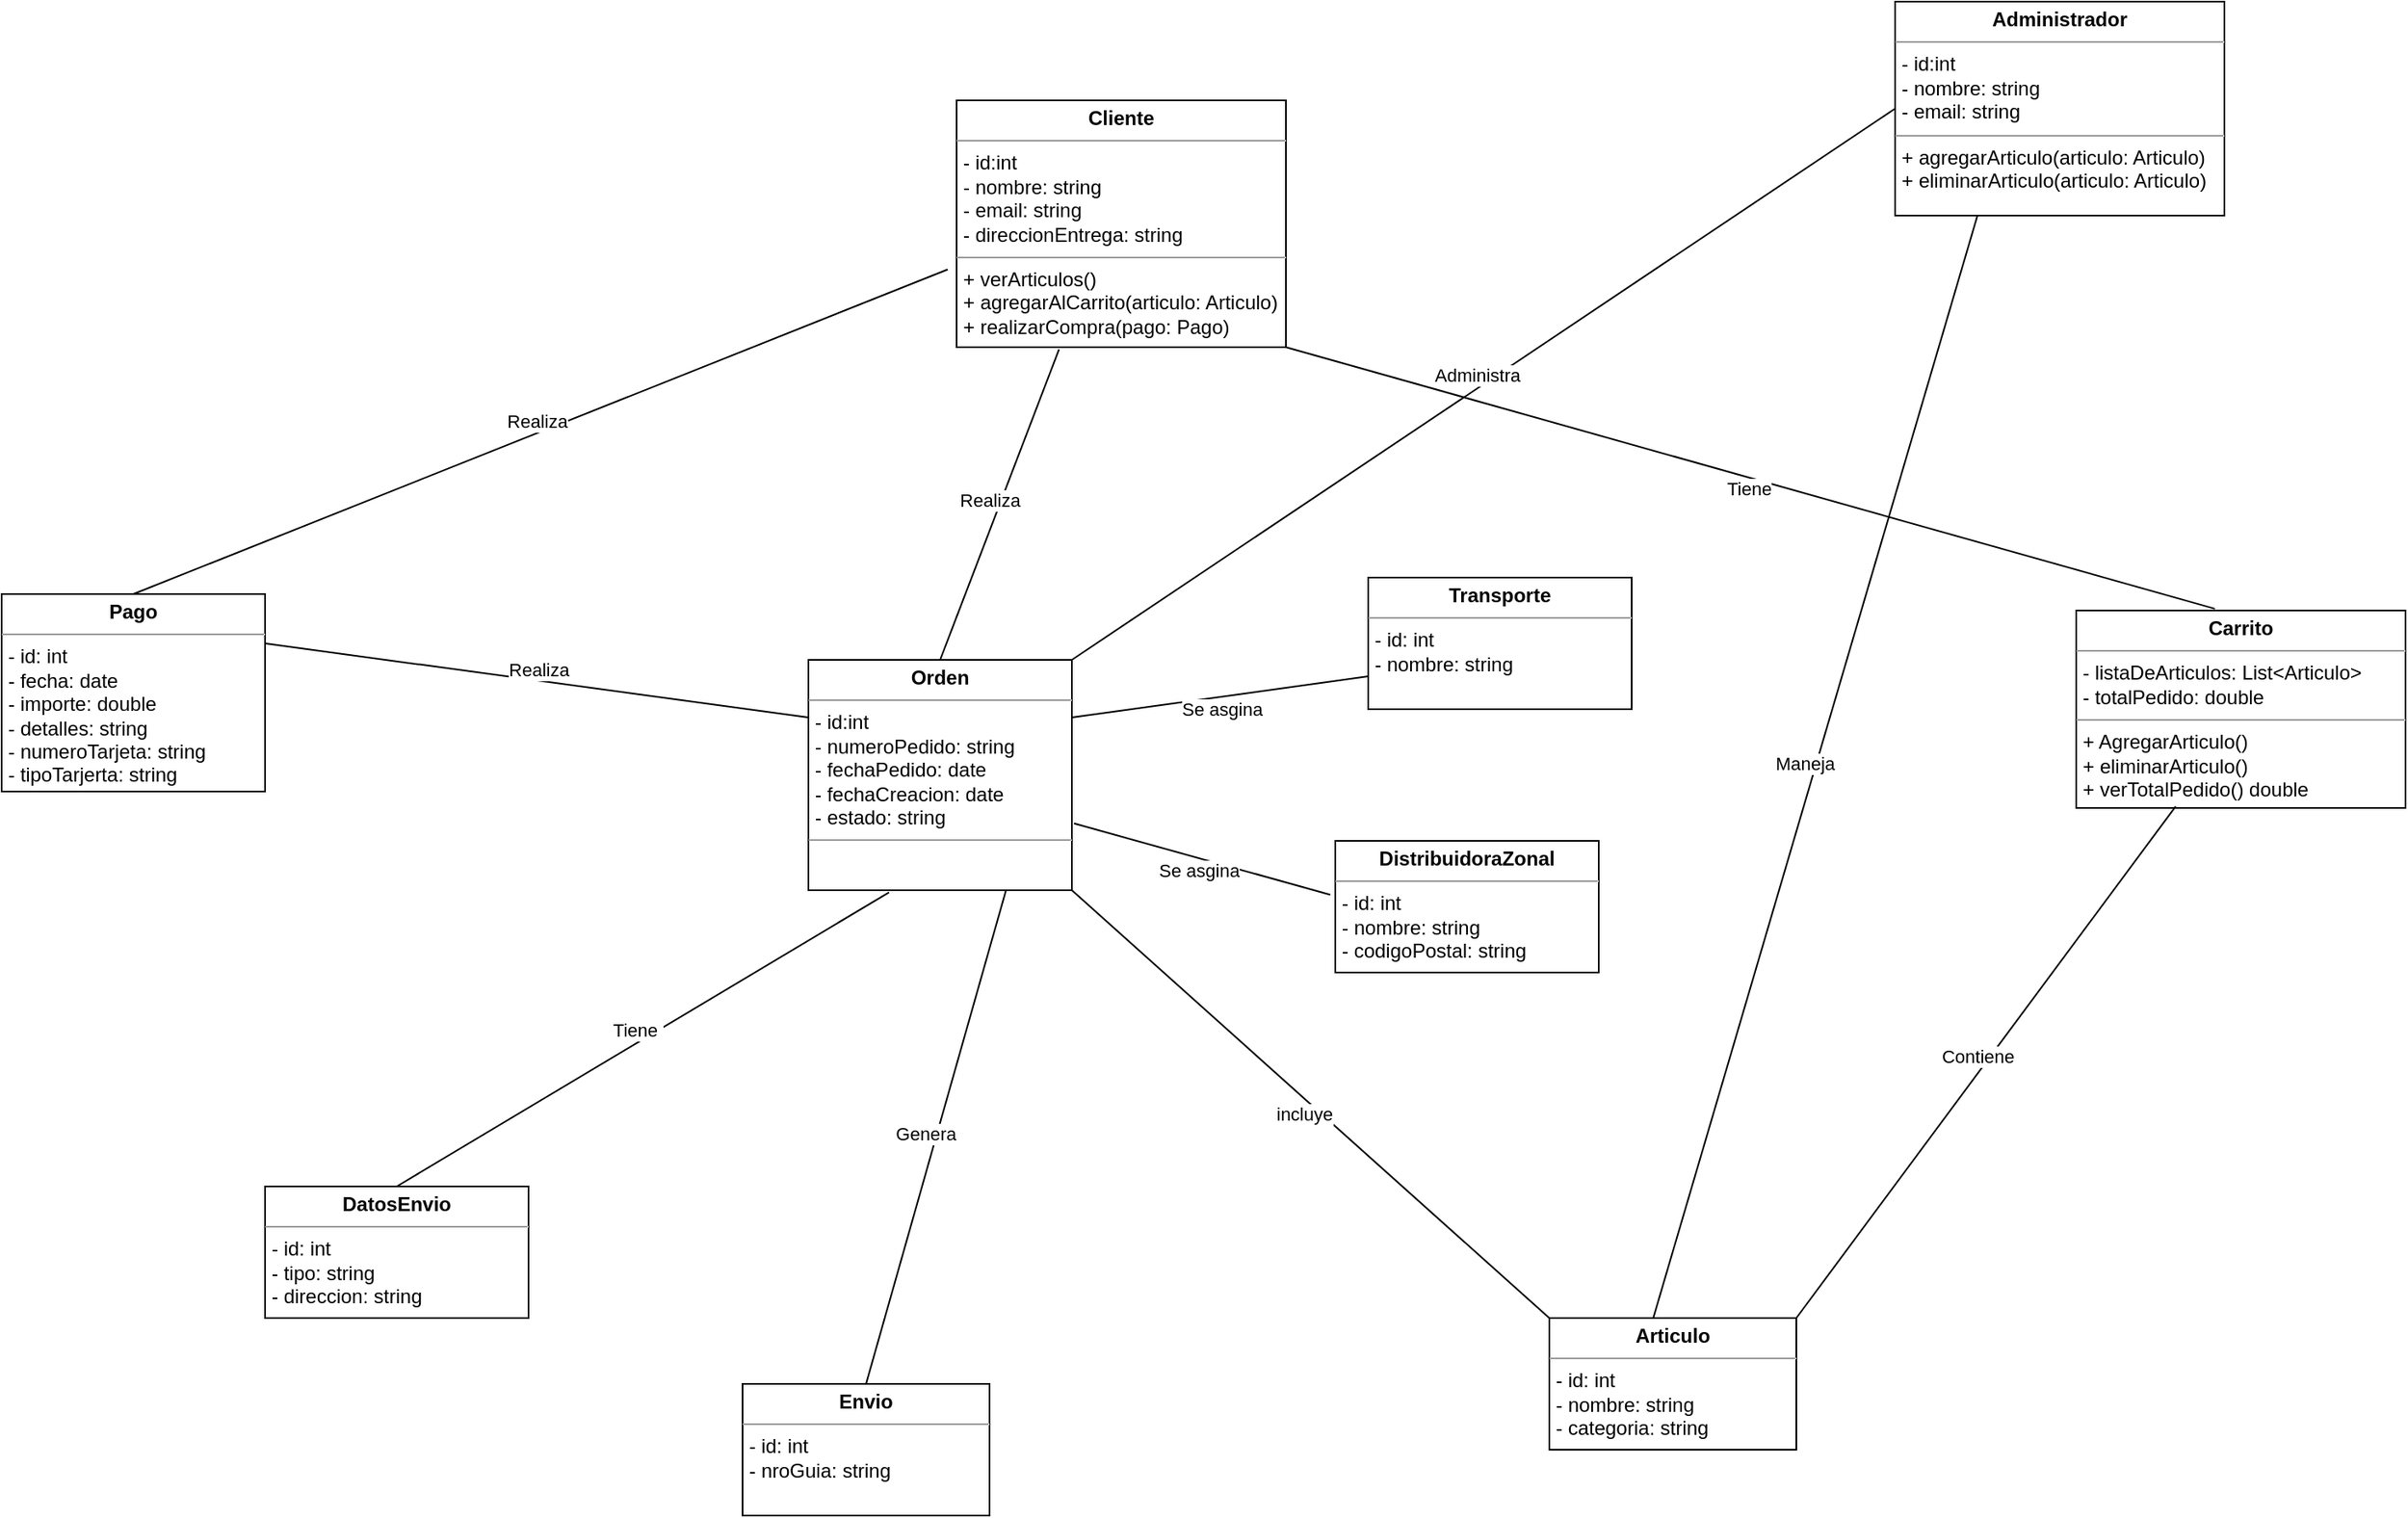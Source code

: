 <mxfile version="21.6.9" type="device">
  <diagram name="Página-1" id="7qaQ8ReuUvNEm__BSsaD">
    <mxGraphModel dx="2739" dy="2197" grid="1" gridSize="10" guides="1" tooltips="1" connect="1" arrows="1" fold="1" page="1" pageScale="1" pageWidth="827" pageHeight="1169" math="0" shadow="0">
      <root>
        <mxCell id="0" />
        <mxCell id="1" parent="0" />
        <mxCell id="NcY6G_zbw2ig_dXHKXd7-1" value="&lt;p style=&quot;margin:0px;margin-top:4px;text-align:center;&quot;&gt;&lt;b&gt;Orden&lt;/b&gt;&lt;/p&gt;&lt;hr size=&quot;1&quot;&gt;&lt;p style=&quot;margin:0px;margin-left:4px;&quot;&gt;- id:int&lt;/p&gt;&lt;p style=&quot;margin:0px;margin-left:4px;&quot;&gt;- numeroPedido: string&lt;/p&gt;&lt;p style=&quot;margin:0px;margin-left:4px;&quot;&gt;- fechaPedido: date&lt;/p&gt;&lt;p style=&quot;margin:0px;margin-left:4px;&quot;&gt;- fechaCreacion: date&lt;/p&gt;&lt;p style=&quot;margin:0px;margin-left:4px;&quot;&gt;- estado: string&lt;/p&gt;&lt;hr size=&quot;1&quot;&gt;&lt;p style=&quot;margin:0px;margin-left:4px;&quot;&gt;&lt;br&gt;&lt;/p&gt;" style="verticalAlign=top;align=left;overflow=fill;fontSize=12;fontFamily=Helvetica;html=1;whiteSpace=wrap;" vertex="1" parent="1">
          <mxGeometry x="-200" y="90" width="160" height="140" as="geometry" />
        </mxCell>
        <mxCell id="NcY6G_zbw2ig_dXHKXd7-5" value="&lt;p style=&quot;margin:0px;margin-top:4px;text-align:center;&quot;&gt;&lt;b&gt;Transporte&lt;/b&gt;&lt;/p&gt;&lt;hr size=&quot;1&quot;&gt;&lt;p style=&quot;margin:0px;margin-left:4px;&quot;&gt;- id: int&lt;/p&gt;&lt;p style=&quot;margin:0px;margin-left:4px;&quot;&gt;- nombre: string&lt;/p&gt;" style="verticalAlign=top;align=left;overflow=fill;fontSize=12;fontFamily=Helvetica;html=1;whiteSpace=wrap;" vertex="1" parent="1">
          <mxGeometry x="140" y="40" width="160" height="80" as="geometry" />
        </mxCell>
        <mxCell id="NcY6G_zbw2ig_dXHKXd7-9" value="&lt;p style=&quot;margin:0px;margin-top:4px;text-align:center;&quot;&gt;&lt;b&gt;DistribuidoraZonal&lt;/b&gt;&lt;/p&gt;&lt;hr size=&quot;1&quot;&gt;&lt;p style=&quot;margin:0px;margin-left:4px;&quot;&gt;- id: int&lt;/p&gt;&lt;p style=&quot;margin:0px;margin-left:4px;&quot;&gt;- nombre: string&amp;nbsp;&lt;/p&gt;&lt;p style=&quot;margin:0px;margin-left:4px;&quot;&gt;- codigoPostal: string&lt;/p&gt;&lt;p style=&quot;margin:0px;margin-left:4px;&quot;&gt;&lt;br&gt;&lt;/p&gt;" style="verticalAlign=top;align=left;overflow=fill;fontSize=12;fontFamily=Helvetica;html=1;whiteSpace=wrap;" vertex="1" parent="1">
          <mxGeometry x="120" y="200" width="160" height="80" as="geometry" />
        </mxCell>
        <mxCell id="NcY6G_zbw2ig_dXHKXd7-10" value="&lt;p style=&quot;margin:0px;margin-top:4px;text-align:center;&quot;&gt;&lt;b&gt;Cliente&lt;/b&gt;&lt;/p&gt;&lt;hr size=&quot;1&quot;&gt;&lt;p style=&quot;margin:0px;margin-left:4px;&quot;&gt;- id:int&lt;/p&gt;&lt;p style=&quot;margin:0px;margin-left:4px;&quot;&gt;- nombre: string&lt;/p&gt;&lt;p style=&quot;margin:0px;margin-left:4px;&quot;&gt;- email: string&lt;/p&gt;&lt;p style=&quot;margin:0px;margin-left:4px;&quot;&gt;- direccionEntrega: string&lt;/p&gt;&lt;hr size=&quot;1&quot;&gt;&lt;p style=&quot;margin:0px;margin-left:4px;&quot;&gt;+ verArticulos()&lt;/p&gt;&lt;p style=&quot;margin:0px;margin-left:4px;&quot;&gt;+ agregarAlCarrito(articulo: Articulo)&lt;/p&gt;&lt;p style=&quot;margin:0px;margin-left:4px;&quot;&gt;+ realizarCompra(pago: Pago)&lt;/p&gt;" style="verticalAlign=top;align=left;overflow=fill;fontSize=12;fontFamily=Helvetica;html=1;whiteSpace=wrap;" vertex="1" parent="1">
          <mxGeometry x="-110" y="-250" width="200" height="150" as="geometry" />
        </mxCell>
        <mxCell id="NcY6G_zbw2ig_dXHKXd7-11" value="&lt;p style=&quot;margin:0px;margin-top:4px;text-align:center;&quot;&gt;&lt;b&gt;Administrador&lt;/b&gt;&lt;/p&gt;&lt;hr size=&quot;1&quot;&gt;&lt;p style=&quot;margin:0px;margin-left:4px;&quot;&gt;- id:int&lt;/p&gt;&lt;p style=&quot;margin:0px;margin-left:4px;&quot;&gt;- nombre: string&lt;/p&gt;&lt;p style=&quot;margin:0px;margin-left:4px;&quot;&gt;- email: string&lt;/p&gt;&lt;hr size=&quot;1&quot;&gt;&lt;p style=&quot;margin:0px;margin-left:4px;&quot;&gt;+&amp;nbsp;&lt;span style=&quot;background-color: initial;&quot;&gt;agregarArticulo(articulo: Articulo)&lt;/span&gt;&lt;/p&gt;&lt;p style=&quot;margin:0px;margin-left:4px;&quot;&gt;+ eliminarArticulo(articulo: Articulo)&lt;/p&gt;" style="verticalAlign=top;align=left;overflow=fill;fontSize=12;fontFamily=Helvetica;html=1;whiteSpace=wrap;" vertex="1" parent="1">
          <mxGeometry x="460" y="-310" width="200" height="130" as="geometry" />
        </mxCell>
        <mxCell id="NcY6G_zbw2ig_dXHKXd7-12" value="&lt;p style=&quot;margin:0px;margin-top:4px;text-align:center;&quot;&gt;&lt;b&gt;DatosEnvio&lt;/b&gt;&lt;/p&gt;&lt;hr size=&quot;1&quot;&gt;&lt;p style=&quot;margin:0px;margin-left:4px;&quot;&gt;- id: int&lt;/p&gt;&lt;p style=&quot;margin:0px;margin-left:4px;&quot;&gt;- tipo: string&lt;/p&gt;&lt;p style=&quot;margin:0px;margin-left:4px;&quot;&gt;- direccion: string&lt;/p&gt;" style="verticalAlign=top;align=left;overflow=fill;fontSize=12;fontFamily=Helvetica;html=1;whiteSpace=wrap;" vertex="1" parent="1">
          <mxGeometry x="-530" y="410" width="160" height="80" as="geometry" />
        </mxCell>
        <mxCell id="NcY6G_zbw2ig_dXHKXd7-14" value="&lt;p style=&quot;margin:0px;margin-top:4px;text-align:center;&quot;&gt;&lt;b&gt;Carrito&lt;/b&gt;&lt;/p&gt;&lt;hr size=&quot;1&quot;&gt;&lt;p style=&quot;margin:0px;margin-left:4px;&quot;&gt;- listaDeArticulos: List&amp;lt;Articulo&amp;gt;&lt;/p&gt;&lt;p style=&quot;margin:0px;margin-left:4px;&quot;&gt;- totalPedido: double&lt;/p&gt;&lt;hr size=&quot;1&quot;&gt;&lt;p style=&quot;margin:0px;margin-left:4px;&quot;&gt;+ AgregarArticulo()&lt;/p&gt;&lt;p style=&quot;margin:0px;margin-left:4px;&quot;&gt;+ eliminarArticulo()&lt;/p&gt;&lt;p style=&quot;margin:0px;margin-left:4px;&quot;&gt;+ verTotalPedido() double&lt;/p&gt;" style="verticalAlign=top;align=left;overflow=fill;fontSize=12;fontFamily=Helvetica;html=1;whiteSpace=wrap;" vertex="1" parent="1">
          <mxGeometry x="570" y="60" width="200" height="120" as="geometry" />
        </mxCell>
        <mxCell id="NcY6G_zbw2ig_dXHKXd7-15" value="&lt;p style=&quot;margin:0px;margin-top:4px;text-align:center;&quot;&gt;&lt;b&gt;Pago&lt;/b&gt;&lt;/p&gt;&lt;hr size=&quot;1&quot;&gt;&lt;p style=&quot;margin:0px;margin-left:4px;&quot;&gt;- id: int&lt;/p&gt;&lt;p style=&quot;margin:0px;margin-left:4px;&quot;&gt;- fecha: date&lt;/p&gt;&lt;p style=&quot;margin:0px;margin-left:4px;&quot;&gt;- importe: double&lt;/p&gt;&lt;p style=&quot;margin:0px;margin-left:4px;&quot;&gt;- detalles: string&lt;/p&gt;&lt;p style=&quot;margin:0px;margin-left:4px;&quot;&gt;- numeroTarjeta: string&lt;/p&gt;&lt;p style=&quot;margin:0px;margin-left:4px;&quot;&gt;- tipoTarjerta: string&lt;/p&gt;" style="verticalAlign=top;align=left;overflow=fill;fontSize=12;fontFamily=Helvetica;html=1;whiteSpace=wrap;" vertex="1" parent="1">
          <mxGeometry x="-690" y="50" width="160" height="120" as="geometry" />
        </mxCell>
        <mxCell id="NcY6G_zbw2ig_dXHKXd7-16" value="&lt;p style=&quot;margin:0px;margin-top:4px;text-align:center;&quot;&gt;&lt;b&gt;Articulo&lt;/b&gt;&lt;/p&gt;&lt;hr size=&quot;1&quot;&gt;&lt;p style=&quot;margin:0px;margin-left:4px;&quot;&gt;- id: int&lt;/p&gt;&lt;p style=&quot;margin:0px;margin-left:4px;&quot;&gt;- nombre: string&lt;/p&gt;&lt;p style=&quot;margin:0px;margin-left:4px;&quot;&gt;- categoria: string&lt;/p&gt;" style="verticalAlign=top;align=left;overflow=fill;fontSize=12;fontFamily=Helvetica;html=1;whiteSpace=wrap;" vertex="1" parent="1">
          <mxGeometry x="250" y="490" width="150" height="80" as="geometry" />
        </mxCell>
        <mxCell id="NcY6G_zbw2ig_dXHKXd7-31" value="" style="endArrow=none;html=1;rounded=0;entryX=1;entryY=0.25;entryDx=0;entryDy=0;exitX=0;exitY=0.75;exitDx=0;exitDy=0;" edge="1" parent="1" source="NcY6G_zbw2ig_dXHKXd7-5" target="NcY6G_zbw2ig_dXHKXd7-1">
          <mxGeometry width="50" height="50" relative="1" as="geometry">
            <mxPoint x="640" y="120" as="sourcePoint" />
            <mxPoint x="480" y="-8" as="targetPoint" />
            <Array as="points" />
          </mxGeometry>
        </mxCell>
        <mxCell id="NcY6G_zbw2ig_dXHKXd7-32" value="Se asgina" style="edgeLabel;html=1;align=center;verticalAlign=middle;resizable=0;points=[];" vertex="1" connectable="0" parent="NcY6G_zbw2ig_dXHKXd7-31">
          <mxGeometry x="0.0" y="7" relative="1" as="geometry">
            <mxPoint as="offset" />
          </mxGeometry>
        </mxCell>
        <mxCell id="NcY6G_zbw2ig_dXHKXd7-33" value="" style="endArrow=none;html=1;rounded=0;entryX=1.008;entryY=0.71;entryDx=0;entryDy=0;exitX=-0.019;exitY=0.409;exitDx=0;exitDy=0;entryPerimeter=0;exitPerimeter=0;" edge="1" parent="1" source="NcY6G_zbw2ig_dXHKXd7-9" target="NcY6G_zbw2ig_dXHKXd7-1">
          <mxGeometry width="50" height="50" relative="1" as="geometry">
            <mxPoint x="879" y="226" as="sourcePoint" />
            <mxPoint x="480" y="90" as="targetPoint" />
            <Array as="points" />
          </mxGeometry>
        </mxCell>
        <mxCell id="NcY6G_zbw2ig_dXHKXd7-34" value="Se asgina" style="edgeLabel;html=1;align=center;verticalAlign=middle;resizable=0;points=[];" vertex="1" connectable="0" parent="NcY6G_zbw2ig_dXHKXd7-33">
          <mxGeometry x="0.0" y="7" relative="1" as="geometry">
            <mxPoint as="offset" />
          </mxGeometry>
        </mxCell>
        <mxCell id="NcY6G_zbw2ig_dXHKXd7-41" value="" style="endArrow=none;html=1;rounded=0;entryX=0.311;entryY=1.009;entryDx=0;entryDy=0;exitX=0.5;exitY=0;exitDx=0;exitDy=0;entryPerimeter=0;" edge="1" parent="1" source="NcY6G_zbw2ig_dXHKXd7-1" target="NcY6G_zbw2ig_dXHKXd7-10">
          <mxGeometry width="50" height="50" relative="1" as="geometry">
            <mxPoint x="100" y="150" as="sourcePoint" />
            <mxPoint x="-30" y="135" as="targetPoint" />
            <Array as="points" />
          </mxGeometry>
        </mxCell>
        <mxCell id="NcY6G_zbw2ig_dXHKXd7-42" value="Realiza" style="edgeLabel;html=1;align=center;verticalAlign=middle;resizable=0;points=[];" vertex="1" connectable="0" parent="NcY6G_zbw2ig_dXHKXd7-41">
          <mxGeometry x="0.0" y="7" relative="1" as="geometry">
            <mxPoint as="offset" />
          </mxGeometry>
        </mxCell>
        <mxCell id="NcY6G_zbw2ig_dXHKXd7-45" value="" style="endArrow=none;html=1;rounded=0;entryX=-0.027;entryY=0.685;entryDx=0;entryDy=0;exitX=0.5;exitY=0;exitDx=0;exitDy=0;entryPerimeter=0;" edge="1" parent="1" source="NcY6G_zbw2ig_dXHKXd7-15" target="NcY6G_zbw2ig_dXHKXd7-10">
          <mxGeometry width="50" height="50" relative="1" as="geometry">
            <mxPoint x="-110" y="100" as="sourcePoint" />
            <mxPoint x="-28" y="-39" as="targetPoint" />
            <Array as="points" />
          </mxGeometry>
        </mxCell>
        <mxCell id="NcY6G_zbw2ig_dXHKXd7-46" value="Realiza" style="edgeLabel;html=1;align=center;verticalAlign=middle;resizable=0;points=[];" vertex="1" connectable="0" parent="NcY6G_zbw2ig_dXHKXd7-45">
          <mxGeometry x="0.0" y="7" relative="1" as="geometry">
            <mxPoint as="offset" />
          </mxGeometry>
        </mxCell>
        <mxCell id="NcY6G_zbw2ig_dXHKXd7-47" value="" style="endArrow=none;html=1;rounded=0;entryX=1;entryY=1;entryDx=0;entryDy=0;exitX=0.421;exitY=-0.009;exitDx=0;exitDy=0;exitPerimeter=0;" edge="1" parent="1" source="NcY6G_zbw2ig_dXHKXd7-14" target="NcY6G_zbw2ig_dXHKXd7-10">
          <mxGeometry width="50" height="50" relative="1" as="geometry">
            <mxPoint x="-110" y="100" as="sourcePoint" />
            <mxPoint x="-28" y="-39" as="targetPoint" />
            <Array as="points" />
          </mxGeometry>
        </mxCell>
        <mxCell id="NcY6G_zbw2ig_dXHKXd7-48" value="Tiene" style="edgeLabel;html=1;align=center;verticalAlign=middle;resizable=0;points=[];" vertex="1" connectable="0" parent="NcY6G_zbw2ig_dXHKXd7-47">
          <mxGeometry x="0.0" y="7" relative="1" as="geometry">
            <mxPoint as="offset" />
          </mxGeometry>
        </mxCell>
        <mxCell id="NcY6G_zbw2ig_dXHKXd7-49" value="" style="endArrow=none;html=1;rounded=0;entryX=0;entryY=0.5;entryDx=0;entryDy=0;exitX=1;exitY=0;exitDx=0;exitDy=0;" edge="1" parent="1" source="NcY6G_zbw2ig_dXHKXd7-1" target="NcY6G_zbw2ig_dXHKXd7-11">
          <mxGeometry width="50" height="50" relative="1" as="geometry">
            <mxPoint x="514" y="109" as="sourcePoint" />
            <mxPoint x="110" y="-40" as="targetPoint" />
            <Array as="points" />
          </mxGeometry>
        </mxCell>
        <mxCell id="NcY6G_zbw2ig_dXHKXd7-50" value="Administra" style="edgeLabel;html=1;align=center;verticalAlign=middle;resizable=0;points=[];" vertex="1" connectable="0" parent="NcY6G_zbw2ig_dXHKXd7-49">
          <mxGeometry x="0.0" y="7" relative="1" as="geometry">
            <mxPoint as="offset" />
          </mxGeometry>
        </mxCell>
        <mxCell id="NcY6G_zbw2ig_dXHKXd7-53" value="" style="endArrow=none;html=1;rounded=0;entryX=0.25;entryY=1;entryDx=0;entryDy=0;exitX=0.421;exitY=-0.002;exitDx=0;exitDy=0;exitPerimeter=0;" edge="1" parent="1" source="NcY6G_zbw2ig_dXHKXd7-16" target="NcY6G_zbw2ig_dXHKXd7-11">
          <mxGeometry width="50" height="50" relative="1" as="geometry">
            <mxPoint x="460" y="20" as="sourcePoint" />
            <mxPoint x="430" y="-155" as="targetPoint" />
            <Array as="points" />
          </mxGeometry>
        </mxCell>
        <mxCell id="NcY6G_zbw2ig_dXHKXd7-54" value="Maneja" style="edgeLabel;html=1;align=center;verticalAlign=middle;resizable=0;points=[];" vertex="1" connectable="0" parent="NcY6G_zbw2ig_dXHKXd7-53">
          <mxGeometry x="0.0" y="7" relative="1" as="geometry">
            <mxPoint as="offset" />
          </mxGeometry>
        </mxCell>
        <mxCell id="NcY6G_zbw2ig_dXHKXd7-55" value="" style="endArrow=none;html=1;rounded=0;entryX=0;entryY=0.25;entryDx=0;entryDy=0;exitX=1;exitY=0.25;exitDx=0;exitDy=0;" edge="1" parent="1" source="NcY6G_zbw2ig_dXHKXd7-15" target="NcY6G_zbw2ig_dXHKXd7-1">
          <mxGeometry width="50" height="50" relative="1" as="geometry">
            <mxPoint x="-484" y="300" as="sourcePoint" />
            <mxPoint x="-105" y="-137" as="targetPoint" />
            <Array as="points" />
          </mxGeometry>
        </mxCell>
        <mxCell id="NcY6G_zbw2ig_dXHKXd7-56" value="Realiza" style="edgeLabel;html=1;align=center;verticalAlign=middle;resizable=0;points=[];" vertex="1" connectable="0" parent="NcY6G_zbw2ig_dXHKXd7-55">
          <mxGeometry x="0.0" y="7" relative="1" as="geometry">
            <mxPoint as="offset" />
          </mxGeometry>
        </mxCell>
        <mxCell id="NcY6G_zbw2ig_dXHKXd7-57" value="" style="endArrow=none;html=1;rounded=0;entryX=0.306;entryY=1.009;entryDx=0;entryDy=0;exitX=0.5;exitY=0;exitDx=0;exitDy=0;entryPerimeter=0;" edge="1" parent="1" source="NcY6G_zbw2ig_dXHKXd7-12" target="NcY6G_zbw2ig_dXHKXd7-1">
          <mxGeometry width="50" height="50" relative="1" as="geometry">
            <mxPoint x="-404" y="330" as="sourcePoint" />
            <mxPoint x="-190" y="240" as="targetPoint" />
            <Array as="points" />
          </mxGeometry>
        </mxCell>
        <mxCell id="NcY6G_zbw2ig_dXHKXd7-58" value="Tiene&amp;nbsp;" style="edgeLabel;html=1;align=center;verticalAlign=middle;resizable=0;points=[];" vertex="1" connectable="0" parent="NcY6G_zbw2ig_dXHKXd7-57">
          <mxGeometry x="0.0" y="7" relative="1" as="geometry">
            <mxPoint as="offset" />
          </mxGeometry>
        </mxCell>
        <mxCell id="NcY6G_zbw2ig_dXHKXd7-60" value="&lt;p style=&quot;margin:0px;margin-top:4px;text-align:center;&quot;&gt;&lt;b&gt;Envio&lt;/b&gt;&lt;/p&gt;&lt;hr size=&quot;1&quot;&gt;&lt;p style=&quot;margin:0px;margin-left:4px;&quot;&gt;- id: int&lt;/p&gt;&lt;p style=&quot;margin:0px;margin-left:4px;&quot;&gt;- nroGuia: string&lt;/p&gt;" style="verticalAlign=top;align=left;overflow=fill;fontSize=12;fontFamily=Helvetica;html=1;whiteSpace=wrap;" vertex="1" parent="1">
          <mxGeometry x="-240" y="530" width="150" height="80" as="geometry" />
        </mxCell>
        <mxCell id="NcY6G_zbw2ig_dXHKXd7-61" value="" style="endArrow=none;html=1;rounded=0;entryX=0.75;entryY=1;entryDx=0;entryDy=0;exitX=0.5;exitY=0;exitDx=0;exitDy=0;" edge="1" parent="1" source="NcY6G_zbw2ig_dXHKXd7-60" target="NcY6G_zbw2ig_dXHKXd7-1">
          <mxGeometry width="50" height="50" relative="1" as="geometry">
            <mxPoint x="-270" y="450" as="sourcePoint" />
            <mxPoint x="-141" y="241" as="targetPoint" />
            <Array as="points" />
          </mxGeometry>
        </mxCell>
        <mxCell id="NcY6G_zbw2ig_dXHKXd7-62" value="Genera" style="edgeLabel;html=1;align=center;verticalAlign=middle;resizable=0;points=[];" vertex="1" connectable="0" parent="NcY6G_zbw2ig_dXHKXd7-61">
          <mxGeometry x="0.0" y="7" relative="1" as="geometry">
            <mxPoint as="offset" />
          </mxGeometry>
        </mxCell>
        <mxCell id="NcY6G_zbw2ig_dXHKXd7-64" value="" style="endArrow=none;html=1;rounded=0;entryX=1;entryY=1;entryDx=0;entryDy=0;exitX=0;exitY=0;exitDx=0;exitDy=0;" edge="1" parent="1" source="NcY6G_zbw2ig_dXHKXd7-16" target="NcY6G_zbw2ig_dXHKXd7-1">
          <mxGeometry width="50" height="50" relative="1" as="geometry">
            <mxPoint x="-35" y="460" as="sourcePoint" />
            <mxPoint x="-70" y="240" as="targetPoint" />
            <Array as="points" />
          </mxGeometry>
        </mxCell>
        <mxCell id="NcY6G_zbw2ig_dXHKXd7-65" value="incluye" style="edgeLabel;html=1;align=center;verticalAlign=middle;resizable=0;points=[];" vertex="1" connectable="0" parent="NcY6G_zbw2ig_dXHKXd7-64">
          <mxGeometry x="0.0" y="7" relative="1" as="geometry">
            <mxPoint as="offset" />
          </mxGeometry>
        </mxCell>
        <mxCell id="NcY6G_zbw2ig_dXHKXd7-68" value="" style="endArrow=none;html=1;rounded=0;entryX=0.302;entryY=0.992;entryDx=0;entryDy=0;exitX=1;exitY=0;exitDx=0;exitDy=0;entryPerimeter=0;" edge="1" parent="1" source="NcY6G_zbw2ig_dXHKXd7-16" target="NcY6G_zbw2ig_dXHKXd7-14">
          <mxGeometry width="50" height="50" relative="1" as="geometry">
            <mxPoint x="323" y="500" as="sourcePoint" />
            <mxPoint x="520" y="-170" as="targetPoint" />
            <Array as="points" />
          </mxGeometry>
        </mxCell>
        <mxCell id="NcY6G_zbw2ig_dXHKXd7-69" value="Contiene" style="edgeLabel;html=1;align=center;verticalAlign=middle;resizable=0;points=[];" vertex="1" connectable="0" parent="NcY6G_zbw2ig_dXHKXd7-68">
          <mxGeometry x="0.0" y="7" relative="1" as="geometry">
            <mxPoint as="offset" />
          </mxGeometry>
        </mxCell>
      </root>
    </mxGraphModel>
  </diagram>
</mxfile>
